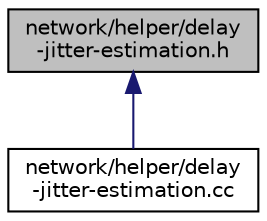 digraph "network/helper/delay-jitter-estimation.h"
{
  edge [fontname="Helvetica",fontsize="10",labelfontname="Helvetica",labelfontsize="10"];
  node [fontname="Helvetica",fontsize="10",shape=record];
  Node1 [label="network/helper/delay\l-jitter-estimation.h",height=0.2,width=0.4,color="black", fillcolor="grey75", style="filled", fontcolor="black"];
  Node1 -> Node2 [dir="back",color="midnightblue",fontsize="10",style="solid"];
  Node2 [label="network/helper/delay\l-jitter-estimation.cc",height=0.2,width=0.4,color="black", fillcolor="white", style="filled",URL="$d6/df6/delay-jitter-estimation_8cc.html"];
}
